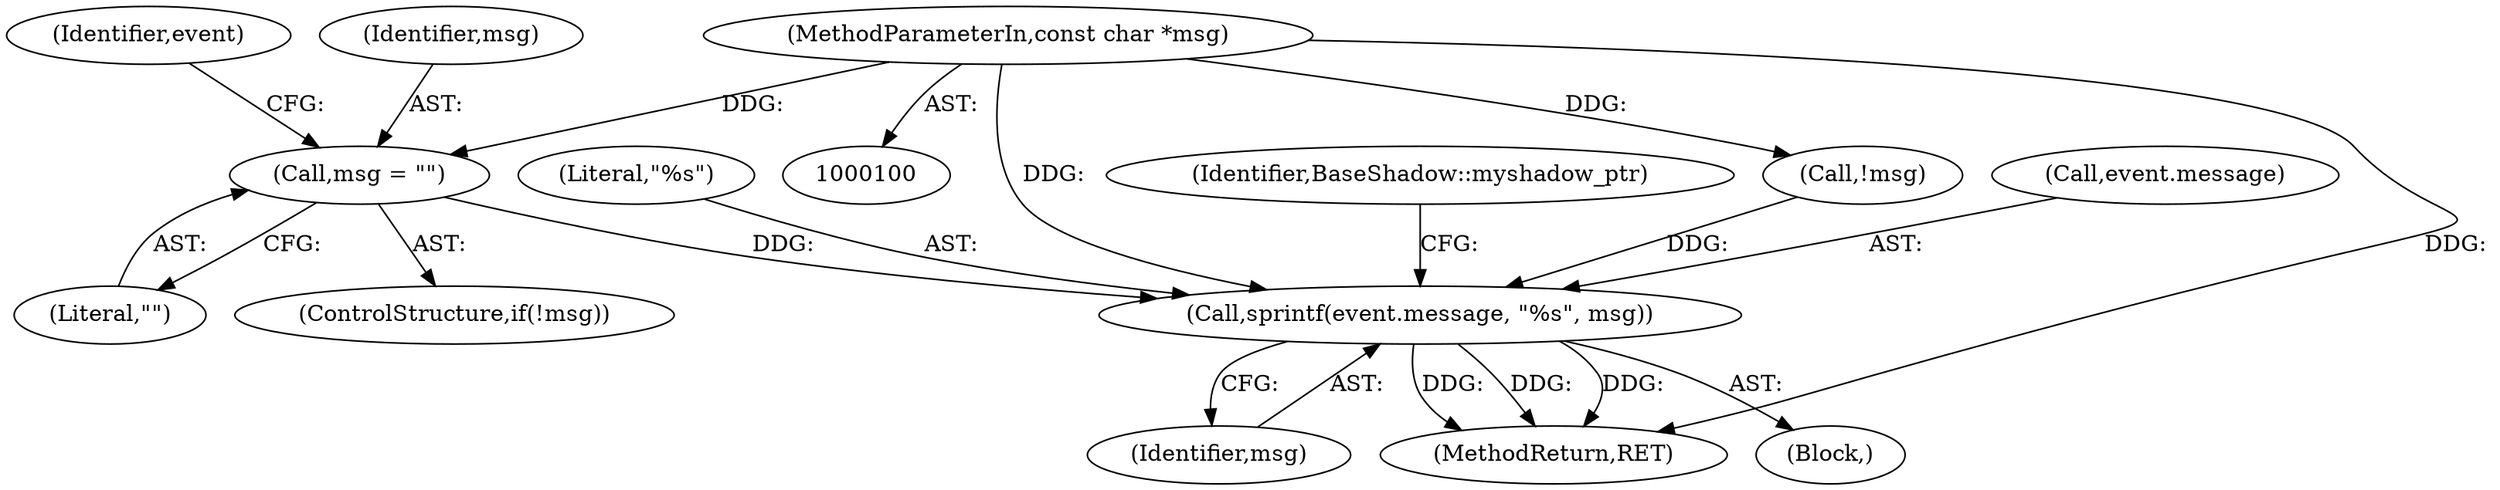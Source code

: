 digraph "0_htcondor_5e5571d1a431eb3c61977b6dd6ec90186ef79867_5@pointer" {
"1000111" [label="(Call,msg = \"\")"];
"1000101" [label="(MethodParameterIn,const char *msg)"];
"1000114" [label="(Call,sprintf(event.message, \"%s\", msg))"];
"1000118" [label="(Literal,\"%s\")"];
"1000113" [label="(Literal,\"\")"];
"1000102" [label="(Block,)"];
"1000101" [label="(MethodParameterIn,const char *msg)"];
"1000111" [label="(Call,msg = \"\")"];
"1000108" [label="(ControlStructure,if(!msg))"];
"1000121" [label="(Identifier,BaseShadow::myshadow_ptr)"];
"1000119" [label="(Identifier,msg)"];
"1000109" [label="(Call,!msg)"];
"1000115" [label="(Call,event.message)"];
"1000177" [label="(MethodReturn,RET)"];
"1000114" [label="(Call,sprintf(event.message, \"%s\", msg))"];
"1000112" [label="(Identifier,msg)"];
"1000116" [label="(Identifier,event)"];
"1000111" -> "1000108"  [label="AST: "];
"1000111" -> "1000113"  [label="CFG: "];
"1000112" -> "1000111"  [label="AST: "];
"1000113" -> "1000111"  [label="AST: "];
"1000116" -> "1000111"  [label="CFG: "];
"1000101" -> "1000111"  [label="DDG: "];
"1000111" -> "1000114"  [label="DDG: "];
"1000101" -> "1000100"  [label="AST: "];
"1000101" -> "1000177"  [label="DDG: "];
"1000101" -> "1000109"  [label="DDG: "];
"1000101" -> "1000114"  [label="DDG: "];
"1000114" -> "1000102"  [label="AST: "];
"1000114" -> "1000119"  [label="CFG: "];
"1000115" -> "1000114"  [label="AST: "];
"1000118" -> "1000114"  [label="AST: "];
"1000119" -> "1000114"  [label="AST: "];
"1000121" -> "1000114"  [label="CFG: "];
"1000114" -> "1000177"  [label="DDG: "];
"1000114" -> "1000177"  [label="DDG: "];
"1000114" -> "1000177"  [label="DDG: "];
"1000109" -> "1000114"  [label="DDG: "];
}
